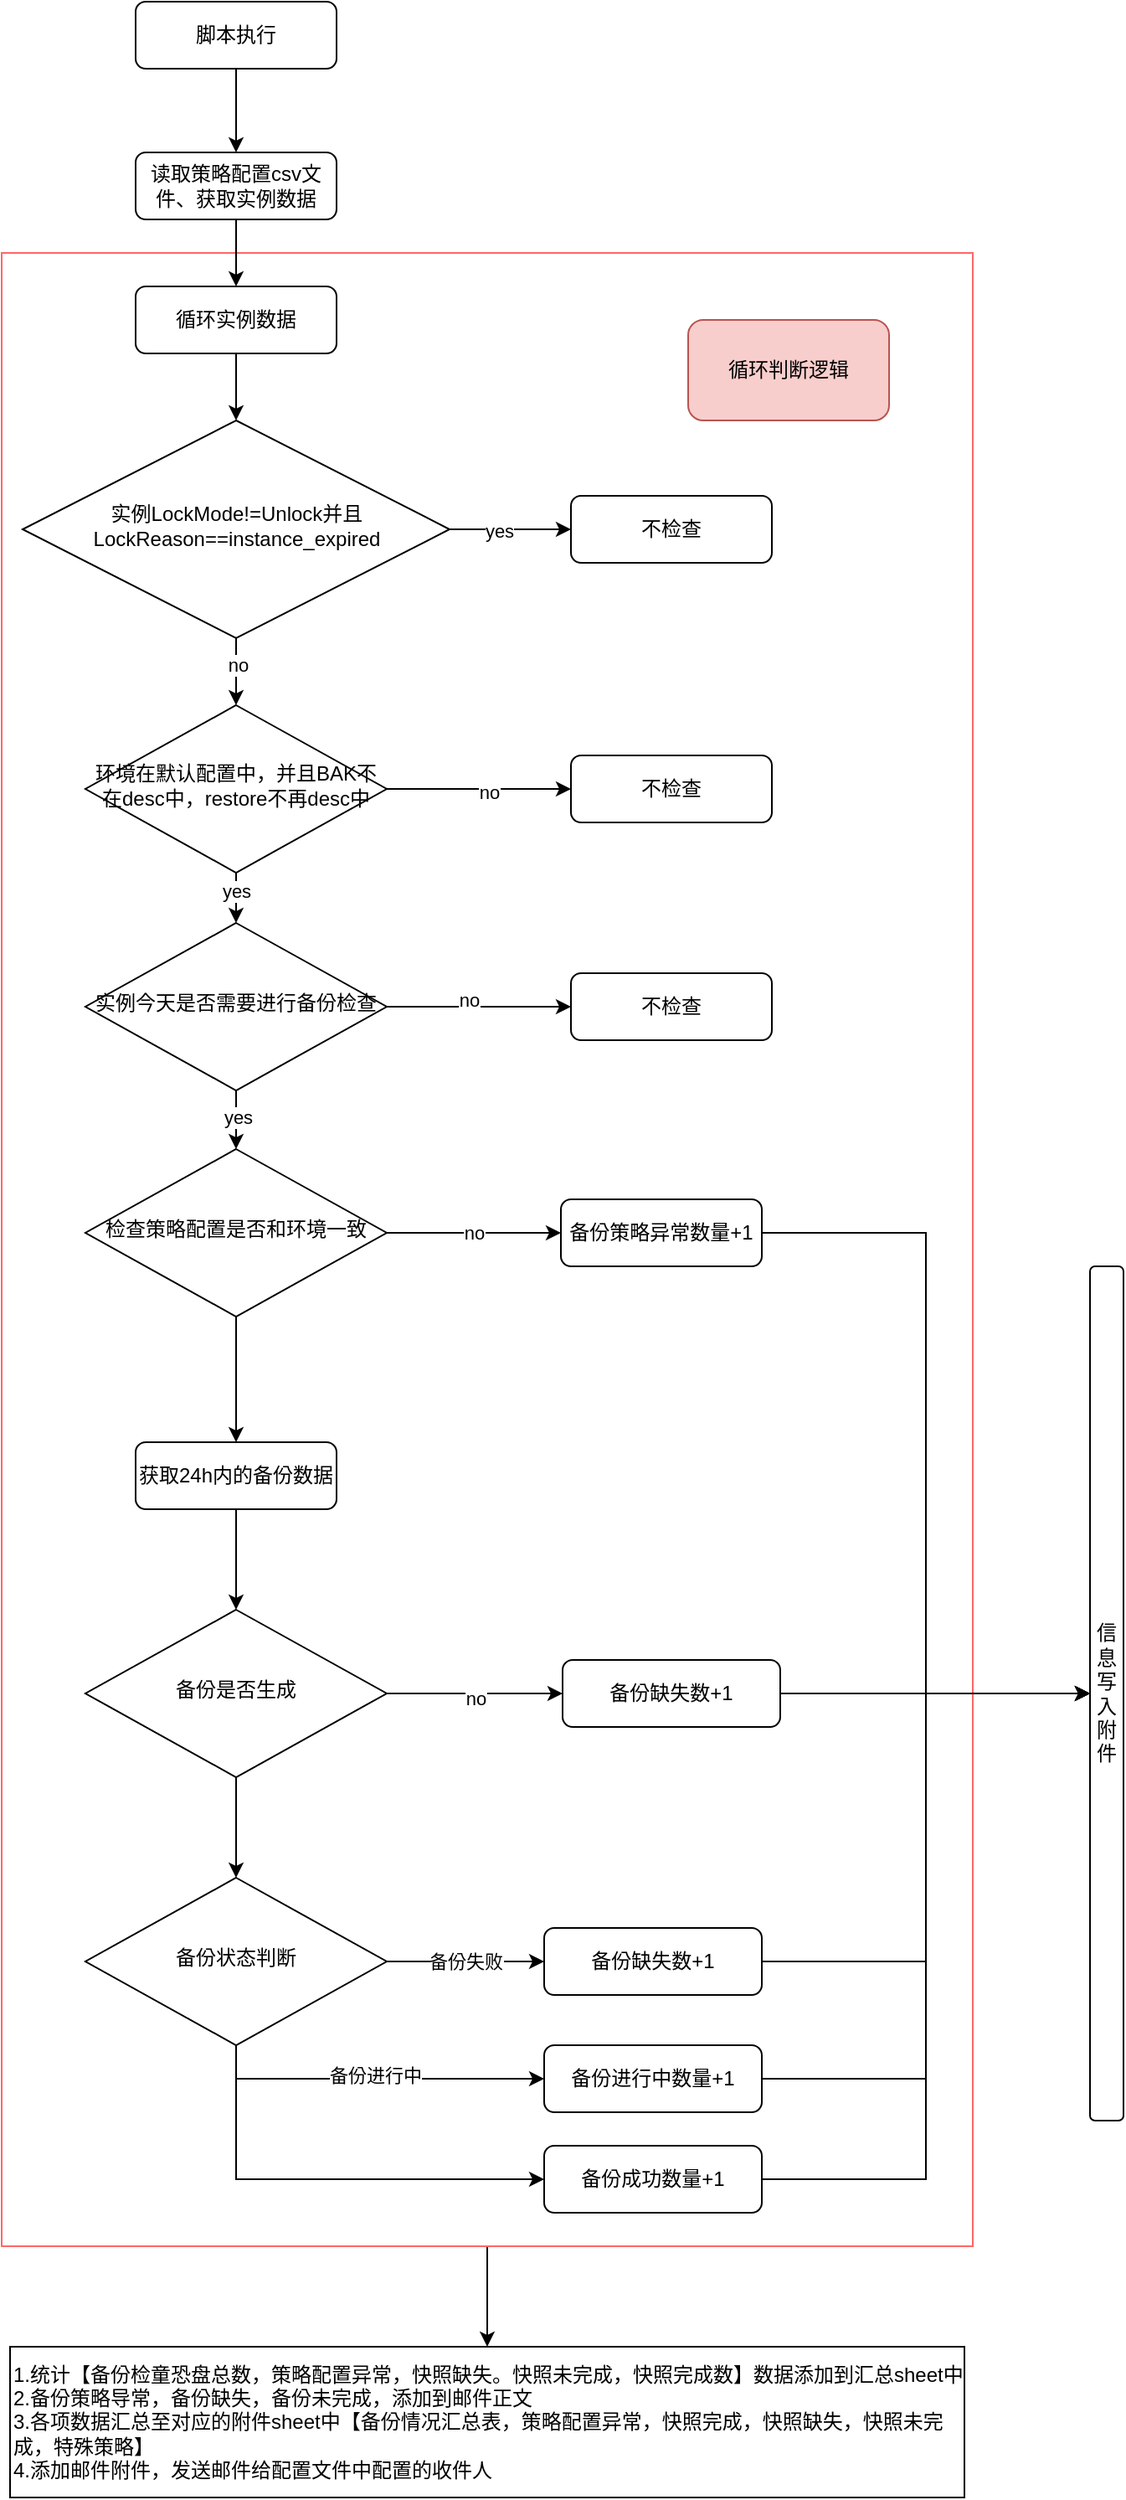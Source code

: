 <mxfile version="22.1.3" type="github">
  <diagram id="C5RBs43oDa-KdzZeNtuy" name="Page-1">
    <mxGraphModel dx="1434" dy="716" grid="1" gridSize="10" guides="1" tooltips="1" connect="1" arrows="1" fold="1" page="1" pageScale="1" pageWidth="827" pageHeight="1169" math="1" shadow="0">
      <root>
        <mxCell id="WIyWlLk6GJQsqaUBKTNV-0" />
        <mxCell id="WIyWlLk6GJQsqaUBKTNV-1" parent="WIyWlLk6GJQsqaUBKTNV-0" />
        <mxCell id="El6n9iGaWaCwRH9-0ciH-71" style="edgeStyle=orthogonalEdgeStyle;rounded=0;orthogonalLoop=1;jettySize=auto;html=1;entryX=0.5;entryY=0;entryDx=0;entryDy=0;" edge="1" parent="WIyWlLk6GJQsqaUBKTNV-1" source="El6n9iGaWaCwRH9-0ciH-69" target="El6n9iGaWaCwRH9-0ciH-72">
          <mxGeometry relative="1" as="geometry">
            <mxPoint x="370" y="1500" as="targetPoint" />
          </mxGeometry>
        </mxCell>
        <mxCell id="El6n9iGaWaCwRH9-0ciH-69" value="" style="rounded=0;whiteSpace=wrap;html=1;textOpacity=1;labelBorderColor=#FF6666;labelBackgroundColor=#FF6666;strokeColor=#FF6666;" vertex="1" parent="WIyWlLk6GJQsqaUBKTNV-1">
          <mxGeometry x="80" y="230" width="580" height="1190" as="geometry" />
        </mxCell>
        <mxCell id="El6n9iGaWaCwRH9-0ciH-1" value="" style="edgeStyle=orthogonalEdgeStyle;rounded=0;orthogonalLoop=1;jettySize=auto;html=1;" edge="1" parent="WIyWlLk6GJQsqaUBKTNV-1" source="WIyWlLk6GJQsqaUBKTNV-3" target="El6n9iGaWaCwRH9-0ciH-0">
          <mxGeometry relative="1" as="geometry" />
        </mxCell>
        <mxCell id="WIyWlLk6GJQsqaUBKTNV-3" value="脚本执行" style="rounded=1;whiteSpace=wrap;html=1;fontSize=12;glass=0;strokeWidth=1;shadow=0;" parent="WIyWlLk6GJQsqaUBKTNV-1" vertex="1">
          <mxGeometry x="160" y="80" width="120" height="40" as="geometry" />
        </mxCell>
        <mxCell id="El6n9iGaWaCwRH9-0ciH-10" style="edgeStyle=orthogonalEdgeStyle;rounded=0;orthogonalLoop=1;jettySize=auto;html=1;entryX=0;entryY=0.5;entryDx=0;entryDy=0;" edge="1" parent="WIyWlLk6GJQsqaUBKTNV-1" source="WIyWlLk6GJQsqaUBKTNV-6" target="El6n9iGaWaCwRH9-0ciH-9">
          <mxGeometry relative="1" as="geometry" />
        </mxCell>
        <mxCell id="El6n9iGaWaCwRH9-0ciH-11" value="yes" style="edgeLabel;html=1;align=center;verticalAlign=middle;resizable=0;points=[];" vertex="1" connectable="0" parent="El6n9iGaWaCwRH9-0ciH-10">
          <mxGeometry x="-0.203" y="-1" relative="1" as="geometry">
            <mxPoint as="offset" />
          </mxGeometry>
        </mxCell>
        <mxCell id="El6n9iGaWaCwRH9-0ciH-14" value="" style="edgeStyle=orthogonalEdgeStyle;rounded=0;orthogonalLoop=1;jettySize=auto;html=1;" edge="1" parent="WIyWlLk6GJQsqaUBKTNV-1" source="WIyWlLk6GJQsqaUBKTNV-6" target="El6n9iGaWaCwRH9-0ciH-13">
          <mxGeometry relative="1" as="geometry" />
        </mxCell>
        <mxCell id="El6n9iGaWaCwRH9-0ciH-18" value="no" style="edgeLabel;html=1;align=center;verticalAlign=middle;resizable=0;points=[];" vertex="1" connectable="0" parent="El6n9iGaWaCwRH9-0ciH-14">
          <mxGeometry x="-0.2" y="1" relative="1" as="geometry">
            <mxPoint as="offset" />
          </mxGeometry>
        </mxCell>
        <mxCell id="WIyWlLk6GJQsqaUBKTNV-6" value="实例LockMode!=Unlock并且LockReason==instance_expired" style="rhombus;whiteSpace=wrap;html=1;shadow=0;fontFamily=Helvetica;fontSize=12;align=center;strokeWidth=1;spacing=6;spacingTop=-4;" parent="WIyWlLk6GJQsqaUBKTNV-1" vertex="1">
          <mxGeometry x="92.5" y="330" width="255" height="130" as="geometry" />
        </mxCell>
        <mxCell id="El6n9iGaWaCwRH9-0ciH-5" value="" style="edgeStyle=orthogonalEdgeStyle;rounded=0;orthogonalLoop=1;jettySize=auto;html=1;" edge="1" parent="WIyWlLk6GJQsqaUBKTNV-1" source="WIyWlLk6GJQsqaUBKTNV-7" target="WIyWlLk6GJQsqaUBKTNV-6">
          <mxGeometry relative="1" as="geometry" />
        </mxCell>
        <mxCell id="WIyWlLk6GJQsqaUBKTNV-7" value="循环实例数据" style="rounded=1;whiteSpace=wrap;html=1;fontSize=12;glass=0;strokeWidth=1;shadow=0;" parent="WIyWlLk6GJQsqaUBKTNV-1" vertex="1">
          <mxGeometry x="160" y="250" width="120" height="40" as="geometry" />
        </mxCell>
        <mxCell id="El6n9iGaWaCwRH9-0ciH-4" value="" style="edgeStyle=orthogonalEdgeStyle;rounded=0;orthogonalLoop=1;jettySize=auto;html=1;" edge="1" parent="WIyWlLk6GJQsqaUBKTNV-1" source="El6n9iGaWaCwRH9-0ciH-0" target="WIyWlLk6GJQsqaUBKTNV-7">
          <mxGeometry relative="1" as="geometry" />
        </mxCell>
        <mxCell id="El6n9iGaWaCwRH9-0ciH-0" value="读取策略配置csv文件、获取实例数据" style="rounded=1;whiteSpace=wrap;html=1;fontSize=12;glass=0;strokeWidth=1;shadow=0;" vertex="1" parent="WIyWlLk6GJQsqaUBKTNV-1">
          <mxGeometry x="160" y="170" width="120" height="40" as="geometry" />
        </mxCell>
        <mxCell id="El6n9iGaWaCwRH9-0ciH-9" value="不检查" style="rounded=1;whiteSpace=wrap;html=1;fontSize=12;glass=0;strokeWidth=1;shadow=0;" vertex="1" parent="WIyWlLk6GJQsqaUBKTNV-1">
          <mxGeometry x="420" y="375" width="120" height="40" as="geometry" />
        </mxCell>
        <mxCell id="El6n9iGaWaCwRH9-0ciH-16" value="" style="edgeStyle=orthogonalEdgeStyle;rounded=0;orthogonalLoop=1;jettySize=auto;html=1;" edge="1" parent="WIyWlLk6GJQsqaUBKTNV-1" source="El6n9iGaWaCwRH9-0ciH-13" target="El6n9iGaWaCwRH9-0ciH-15">
          <mxGeometry relative="1" as="geometry" />
        </mxCell>
        <mxCell id="El6n9iGaWaCwRH9-0ciH-17" value="no" style="edgeLabel;html=1;align=center;verticalAlign=middle;resizable=0;points=[];" vertex="1" connectable="0" parent="El6n9iGaWaCwRH9-0ciH-16">
          <mxGeometry x="0.096" y="-2" relative="1" as="geometry">
            <mxPoint as="offset" />
          </mxGeometry>
        </mxCell>
        <mxCell id="El6n9iGaWaCwRH9-0ciH-20" value="" style="edgeStyle=orthogonalEdgeStyle;rounded=0;orthogonalLoop=1;jettySize=auto;html=1;" edge="1" parent="WIyWlLk6GJQsqaUBKTNV-1" source="El6n9iGaWaCwRH9-0ciH-13" target="El6n9iGaWaCwRH9-0ciH-19">
          <mxGeometry relative="1" as="geometry" />
        </mxCell>
        <mxCell id="El6n9iGaWaCwRH9-0ciH-21" value="yes" style="edgeLabel;html=1;align=center;verticalAlign=middle;resizable=0;points=[];" vertex="1" connectable="0" parent="El6n9iGaWaCwRH9-0ciH-20">
          <mxGeometry x="0.24" relative="1" as="geometry">
            <mxPoint as="offset" />
          </mxGeometry>
        </mxCell>
        <mxCell id="El6n9iGaWaCwRH9-0ciH-13" value="环境在默认配置中，并且BAK不在desc中，restore不再desc中" style="rhombus;whiteSpace=wrap;html=1;shadow=0;fontFamily=Helvetica;fontSize=12;align=center;strokeWidth=1;spacing=6;spacingTop=-4;" vertex="1" parent="WIyWlLk6GJQsqaUBKTNV-1">
          <mxGeometry x="130" y="500" width="180" height="100" as="geometry" />
        </mxCell>
        <mxCell id="El6n9iGaWaCwRH9-0ciH-15" value="不检查" style="rounded=1;whiteSpace=wrap;html=1;fontSize=12;glass=0;strokeWidth=1;shadow=0;" vertex="1" parent="WIyWlLk6GJQsqaUBKTNV-1">
          <mxGeometry x="420" y="530" width="120" height="40" as="geometry" />
        </mxCell>
        <mxCell id="El6n9iGaWaCwRH9-0ciH-24" style="edgeStyle=orthogonalEdgeStyle;rounded=0;orthogonalLoop=1;jettySize=auto;html=1;exitX=1;exitY=0.5;exitDx=0;exitDy=0;" edge="1" parent="WIyWlLk6GJQsqaUBKTNV-1" source="El6n9iGaWaCwRH9-0ciH-19" target="El6n9iGaWaCwRH9-0ciH-23">
          <mxGeometry relative="1" as="geometry" />
        </mxCell>
        <mxCell id="El6n9iGaWaCwRH9-0ciH-25" value="no" style="edgeLabel;html=1;align=center;verticalAlign=middle;resizable=0;points=[];" vertex="1" connectable="0" parent="El6n9iGaWaCwRH9-0ciH-24">
          <mxGeometry x="-0.111" y="4" relative="1" as="geometry">
            <mxPoint as="offset" />
          </mxGeometry>
        </mxCell>
        <mxCell id="El6n9iGaWaCwRH9-0ciH-27" value="" style="edgeStyle=orthogonalEdgeStyle;rounded=0;orthogonalLoop=1;jettySize=auto;html=1;" edge="1" parent="WIyWlLk6GJQsqaUBKTNV-1" source="El6n9iGaWaCwRH9-0ciH-19" target="El6n9iGaWaCwRH9-0ciH-26">
          <mxGeometry relative="1" as="geometry" />
        </mxCell>
        <mxCell id="El6n9iGaWaCwRH9-0ciH-28" value="yes" style="edgeLabel;html=1;align=center;verticalAlign=middle;resizable=0;points=[];" vertex="1" connectable="0" parent="El6n9iGaWaCwRH9-0ciH-27">
          <mxGeometry x="-0.32" y="1" relative="1" as="geometry">
            <mxPoint as="offset" />
          </mxGeometry>
        </mxCell>
        <mxCell id="El6n9iGaWaCwRH9-0ciH-19" value="实例今天是否需要进行备份检查" style="rhombus;whiteSpace=wrap;html=1;shadow=0;fontFamily=Helvetica;fontSize=12;align=center;strokeWidth=1;spacing=6;spacingTop=-4;" vertex="1" parent="WIyWlLk6GJQsqaUBKTNV-1">
          <mxGeometry x="130" y="630" width="180" height="100" as="geometry" />
        </mxCell>
        <mxCell id="El6n9iGaWaCwRH9-0ciH-23" value="不检查" style="rounded=1;whiteSpace=wrap;html=1;fontSize=12;glass=0;strokeWidth=1;shadow=0;" vertex="1" parent="WIyWlLk6GJQsqaUBKTNV-1">
          <mxGeometry x="420" y="660" width="120" height="40" as="geometry" />
        </mxCell>
        <mxCell id="El6n9iGaWaCwRH9-0ciH-31" value="no" style="edgeStyle=orthogonalEdgeStyle;rounded=0;orthogonalLoop=1;jettySize=auto;html=1;exitX=1;exitY=0.5;exitDx=0;exitDy=0;" edge="1" parent="WIyWlLk6GJQsqaUBKTNV-1" source="El6n9iGaWaCwRH9-0ciH-26" target="El6n9iGaWaCwRH9-0ciH-30">
          <mxGeometry relative="1" as="geometry" />
        </mxCell>
        <mxCell id="El6n9iGaWaCwRH9-0ciH-35" style="edgeStyle=orthogonalEdgeStyle;rounded=0;orthogonalLoop=1;jettySize=auto;html=1;exitX=0.5;exitY=1;exitDx=0;exitDy=0;" edge="1" parent="WIyWlLk6GJQsqaUBKTNV-1" source="El6n9iGaWaCwRH9-0ciH-26" target="El6n9iGaWaCwRH9-0ciH-36">
          <mxGeometry relative="1" as="geometry">
            <mxPoint x="220" y="920" as="targetPoint" />
          </mxGeometry>
        </mxCell>
        <mxCell id="El6n9iGaWaCwRH9-0ciH-26" value="检查策略配置是否和环境一致" style="rhombus;whiteSpace=wrap;html=1;shadow=0;fontFamily=Helvetica;fontSize=12;align=center;strokeWidth=1;spacing=6;spacingTop=-4;" vertex="1" parent="WIyWlLk6GJQsqaUBKTNV-1">
          <mxGeometry x="130" y="765" width="180" height="100" as="geometry" />
        </mxCell>
        <mxCell id="El6n9iGaWaCwRH9-0ciH-33" style="edgeStyle=orthogonalEdgeStyle;rounded=0;orthogonalLoop=1;jettySize=auto;html=1;" edge="1" parent="WIyWlLk6GJQsqaUBKTNV-1" source="El6n9iGaWaCwRH9-0ciH-30" target="El6n9iGaWaCwRH9-0ciH-32">
          <mxGeometry relative="1" as="geometry" />
        </mxCell>
        <mxCell id="El6n9iGaWaCwRH9-0ciH-30" value="备份策略异常数量+1" style="rounded=1;whiteSpace=wrap;html=1;fontSize=12;glass=0;strokeWidth=1;shadow=0;" vertex="1" parent="WIyWlLk6GJQsqaUBKTNV-1">
          <mxGeometry x="414" y="795" width="120" height="40" as="geometry" />
        </mxCell>
        <mxCell id="El6n9iGaWaCwRH9-0ciH-32" value="信息写入附件" style="rounded=1;whiteSpace=wrap;html=1;" vertex="1" parent="WIyWlLk6GJQsqaUBKTNV-1">
          <mxGeometry x="730" y="835" width="20" height="510" as="geometry" />
        </mxCell>
        <mxCell id="El6n9iGaWaCwRH9-0ciH-38" style="edgeStyle=orthogonalEdgeStyle;rounded=0;orthogonalLoop=1;jettySize=auto;html=1;exitX=0.5;exitY=1;exitDx=0;exitDy=0;" edge="1" parent="WIyWlLk6GJQsqaUBKTNV-1" source="El6n9iGaWaCwRH9-0ciH-36" target="El6n9iGaWaCwRH9-0ciH-37">
          <mxGeometry relative="1" as="geometry" />
        </mxCell>
        <mxCell id="El6n9iGaWaCwRH9-0ciH-36" value="获取24h内的备份数据" style="rounded=1;whiteSpace=wrap;html=1;fontSize=12;glass=0;strokeWidth=1;shadow=0;" vertex="1" parent="WIyWlLk6GJQsqaUBKTNV-1">
          <mxGeometry x="160" y="940" width="120" height="40" as="geometry" />
        </mxCell>
        <mxCell id="El6n9iGaWaCwRH9-0ciH-40" style="edgeStyle=orthogonalEdgeStyle;rounded=0;orthogonalLoop=1;jettySize=auto;html=1;exitX=1;exitY=0.5;exitDx=0;exitDy=0;" edge="1" parent="WIyWlLk6GJQsqaUBKTNV-1" source="El6n9iGaWaCwRH9-0ciH-37" target="El6n9iGaWaCwRH9-0ciH-39">
          <mxGeometry relative="1" as="geometry" />
        </mxCell>
        <mxCell id="El6n9iGaWaCwRH9-0ciH-45" value="no" style="edgeLabel;html=1;align=center;verticalAlign=middle;resizable=0;points=[];" vertex="1" connectable="0" parent="El6n9iGaWaCwRH9-0ciH-40">
          <mxGeometry y="-3" relative="1" as="geometry">
            <mxPoint as="offset" />
          </mxGeometry>
        </mxCell>
        <mxCell id="El6n9iGaWaCwRH9-0ciH-47" style="edgeStyle=orthogonalEdgeStyle;rounded=0;orthogonalLoop=1;jettySize=auto;html=1;exitX=0.5;exitY=1;exitDx=0;exitDy=0;" edge="1" parent="WIyWlLk6GJQsqaUBKTNV-1" source="El6n9iGaWaCwRH9-0ciH-37" target="El6n9iGaWaCwRH9-0ciH-48">
          <mxGeometry relative="1" as="geometry">
            <mxPoint x="220" y="1180" as="targetPoint" />
          </mxGeometry>
        </mxCell>
        <mxCell id="El6n9iGaWaCwRH9-0ciH-37" value="备份是否生成" style="rhombus;whiteSpace=wrap;html=1;shadow=0;fontFamily=Helvetica;fontSize=12;align=center;strokeWidth=1;spacing=6;spacingTop=-4;" vertex="1" parent="WIyWlLk6GJQsqaUBKTNV-1">
          <mxGeometry x="130" y="1040" width="180" height="100" as="geometry" />
        </mxCell>
        <mxCell id="El6n9iGaWaCwRH9-0ciH-44" value="" style="edgeStyle=orthogonalEdgeStyle;rounded=0;orthogonalLoop=1;jettySize=auto;html=1;" edge="1" parent="WIyWlLk6GJQsqaUBKTNV-1" source="El6n9iGaWaCwRH9-0ciH-39" target="El6n9iGaWaCwRH9-0ciH-32">
          <mxGeometry relative="1" as="geometry" />
        </mxCell>
        <mxCell id="El6n9iGaWaCwRH9-0ciH-39" value="备份缺失数+1" style="rounded=1;whiteSpace=wrap;html=1;fontSize=12;glass=0;strokeWidth=1;shadow=0;" vertex="1" parent="WIyWlLk6GJQsqaUBKTNV-1">
          <mxGeometry x="415" y="1070" width="130" height="40" as="geometry" />
        </mxCell>
        <mxCell id="El6n9iGaWaCwRH9-0ciH-50" value="备份失败" style="edgeStyle=orthogonalEdgeStyle;rounded=0;orthogonalLoop=1;jettySize=auto;html=1;exitX=1;exitY=0.5;exitDx=0;exitDy=0;" edge="1" parent="WIyWlLk6GJQsqaUBKTNV-1" source="El6n9iGaWaCwRH9-0ciH-48" target="El6n9iGaWaCwRH9-0ciH-49">
          <mxGeometry relative="1" as="geometry" />
        </mxCell>
        <mxCell id="El6n9iGaWaCwRH9-0ciH-54" style="edgeStyle=orthogonalEdgeStyle;rounded=0;orthogonalLoop=1;jettySize=auto;html=1;exitX=0.5;exitY=1;exitDx=0;exitDy=0;entryX=0;entryY=0.5;entryDx=0;entryDy=0;" edge="1" parent="WIyWlLk6GJQsqaUBKTNV-1" source="El6n9iGaWaCwRH9-0ciH-48" target="El6n9iGaWaCwRH9-0ciH-52">
          <mxGeometry relative="1" as="geometry" />
        </mxCell>
        <mxCell id="El6n9iGaWaCwRH9-0ciH-55" value="备份进行中" style="edgeLabel;html=1;align=center;verticalAlign=middle;resizable=0;points=[];" vertex="1" connectable="0" parent="El6n9iGaWaCwRH9-0ciH-54">
          <mxGeometry x="0.011" y="2" relative="1" as="geometry">
            <mxPoint as="offset" />
          </mxGeometry>
        </mxCell>
        <mxCell id="El6n9iGaWaCwRH9-0ciH-59" style="edgeStyle=orthogonalEdgeStyle;rounded=0;orthogonalLoop=1;jettySize=auto;html=1;exitX=0.5;exitY=1;exitDx=0;exitDy=0;entryX=0;entryY=0.5;entryDx=0;entryDy=0;" edge="1" parent="WIyWlLk6GJQsqaUBKTNV-1" source="El6n9iGaWaCwRH9-0ciH-48" target="El6n9iGaWaCwRH9-0ciH-58">
          <mxGeometry relative="1" as="geometry" />
        </mxCell>
        <mxCell id="El6n9iGaWaCwRH9-0ciH-48" value="备份状态判断" style="rhombus;whiteSpace=wrap;html=1;shadow=0;fontFamily=Helvetica;fontSize=12;align=center;strokeWidth=1;spacing=6;spacingTop=-4;" vertex="1" parent="WIyWlLk6GJQsqaUBKTNV-1">
          <mxGeometry x="130" y="1200" width="180" height="100" as="geometry" />
        </mxCell>
        <mxCell id="El6n9iGaWaCwRH9-0ciH-51" style="edgeStyle=orthogonalEdgeStyle;rounded=0;orthogonalLoop=1;jettySize=auto;html=1;exitX=1;exitY=0.5;exitDx=0;exitDy=0;entryX=0;entryY=0.5;entryDx=0;entryDy=0;" edge="1" parent="WIyWlLk6GJQsqaUBKTNV-1" source="El6n9iGaWaCwRH9-0ciH-49" target="El6n9iGaWaCwRH9-0ciH-32">
          <mxGeometry relative="1" as="geometry" />
        </mxCell>
        <mxCell id="El6n9iGaWaCwRH9-0ciH-49" value="备份缺失数+1" style="rounded=1;whiteSpace=wrap;html=1;fontSize=12;glass=0;strokeWidth=1;shadow=0;" vertex="1" parent="WIyWlLk6GJQsqaUBKTNV-1">
          <mxGeometry x="404" y="1230" width="130" height="40" as="geometry" />
        </mxCell>
        <mxCell id="El6n9iGaWaCwRH9-0ciH-57" value="" style="edgeStyle=orthogonalEdgeStyle;rounded=0;orthogonalLoop=1;jettySize=auto;html=1;entryX=0;entryY=0.5;entryDx=0;entryDy=0;" edge="1" parent="WIyWlLk6GJQsqaUBKTNV-1" source="El6n9iGaWaCwRH9-0ciH-52" target="El6n9iGaWaCwRH9-0ciH-32">
          <mxGeometry relative="1" as="geometry" />
        </mxCell>
        <mxCell id="El6n9iGaWaCwRH9-0ciH-52" value="备份进行中数量+1" style="rounded=1;whiteSpace=wrap;html=1;fontSize=12;glass=0;strokeWidth=1;shadow=0;" vertex="1" parent="WIyWlLk6GJQsqaUBKTNV-1">
          <mxGeometry x="404" y="1300" width="130" height="40" as="geometry" />
        </mxCell>
        <mxCell id="El6n9iGaWaCwRH9-0ciH-60" style="edgeStyle=orthogonalEdgeStyle;rounded=0;orthogonalLoop=1;jettySize=auto;html=1;exitX=1;exitY=0.5;exitDx=0;exitDy=0;entryX=0;entryY=0.5;entryDx=0;entryDy=0;" edge="1" parent="WIyWlLk6GJQsqaUBKTNV-1" source="El6n9iGaWaCwRH9-0ciH-58" target="El6n9iGaWaCwRH9-0ciH-32">
          <mxGeometry relative="1" as="geometry" />
        </mxCell>
        <mxCell id="El6n9iGaWaCwRH9-0ciH-58" value="备份成功数量+1" style="rounded=1;whiteSpace=wrap;html=1;fontSize=12;glass=0;strokeWidth=1;shadow=0;" vertex="1" parent="WIyWlLk6GJQsqaUBKTNV-1">
          <mxGeometry x="404" y="1360" width="130" height="40" as="geometry" />
        </mxCell>
        <mxCell id="El6n9iGaWaCwRH9-0ciH-68" value="循环判断逻辑" style="rounded=1;whiteSpace=wrap;html=1;fillColor=#f8cecc;strokeColor=#b85450;" vertex="1" parent="WIyWlLk6GJQsqaUBKTNV-1">
          <mxGeometry x="490" y="270" width="120" height="60" as="geometry" />
        </mxCell>
        <mxCell id="El6n9iGaWaCwRH9-0ciH-72" value="1.统计【备份检童恐盘总数，策略配置异常，快照缺失。快照未完成，快照完成数】数据添加到汇总sheet中&lt;br&gt;2.备份策略导常，备份缺失，备份未完成，添加到邮件正文&lt;br&gt;3.各项数据汇总至对应的附件sheet中【备份情况汇总表，策略配置异常，快照完成，快照缺失，快照未完成，特殊策略】&lt;br&gt;4.添加邮件附件，发送邮件给配置文件中配置的收件人" style="rounded=0;whiteSpace=wrap;html=1;align=left;" vertex="1" parent="WIyWlLk6GJQsqaUBKTNV-1">
          <mxGeometry x="85" y="1480" width="570" height="90" as="geometry" />
        </mxCell>
      </root>
    </mxGraphModel>
  </diagram>
</mxfile>

